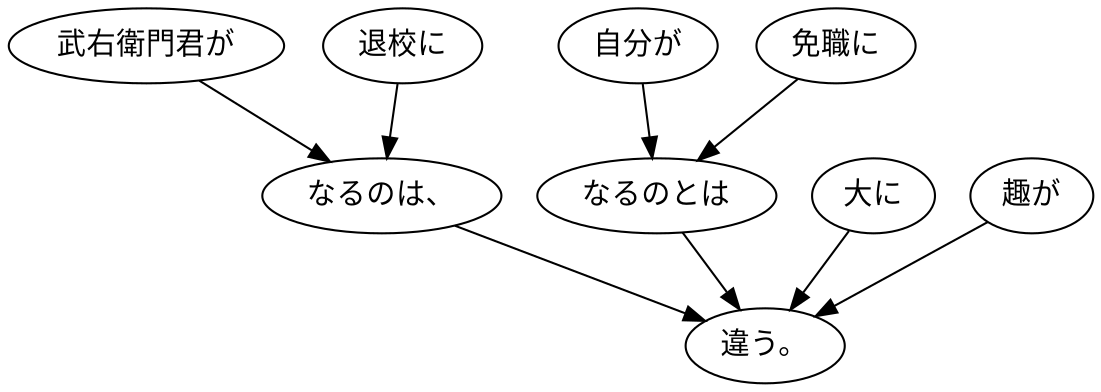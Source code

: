 digraph graph7354 {
	node0 [label="武右衛門君が"];
	node1 [label="退校に"];
	node2 [label="なるのは、"];
	node3 [label="自分が"];
	node4 [label="免職に"];
	node5 [label="なるのとは"];
	node6 [label="大に"];
	node7 [label="趣が"];
	node8 [label="違う。"];
	node0 -> node2;
	node1 -> node2;
	node2 -> node8;
	node3 -> node5;
	node4 -> node5;
	node5 -> node8;
	node6 -> node8;
	node7 -> node8;
}
